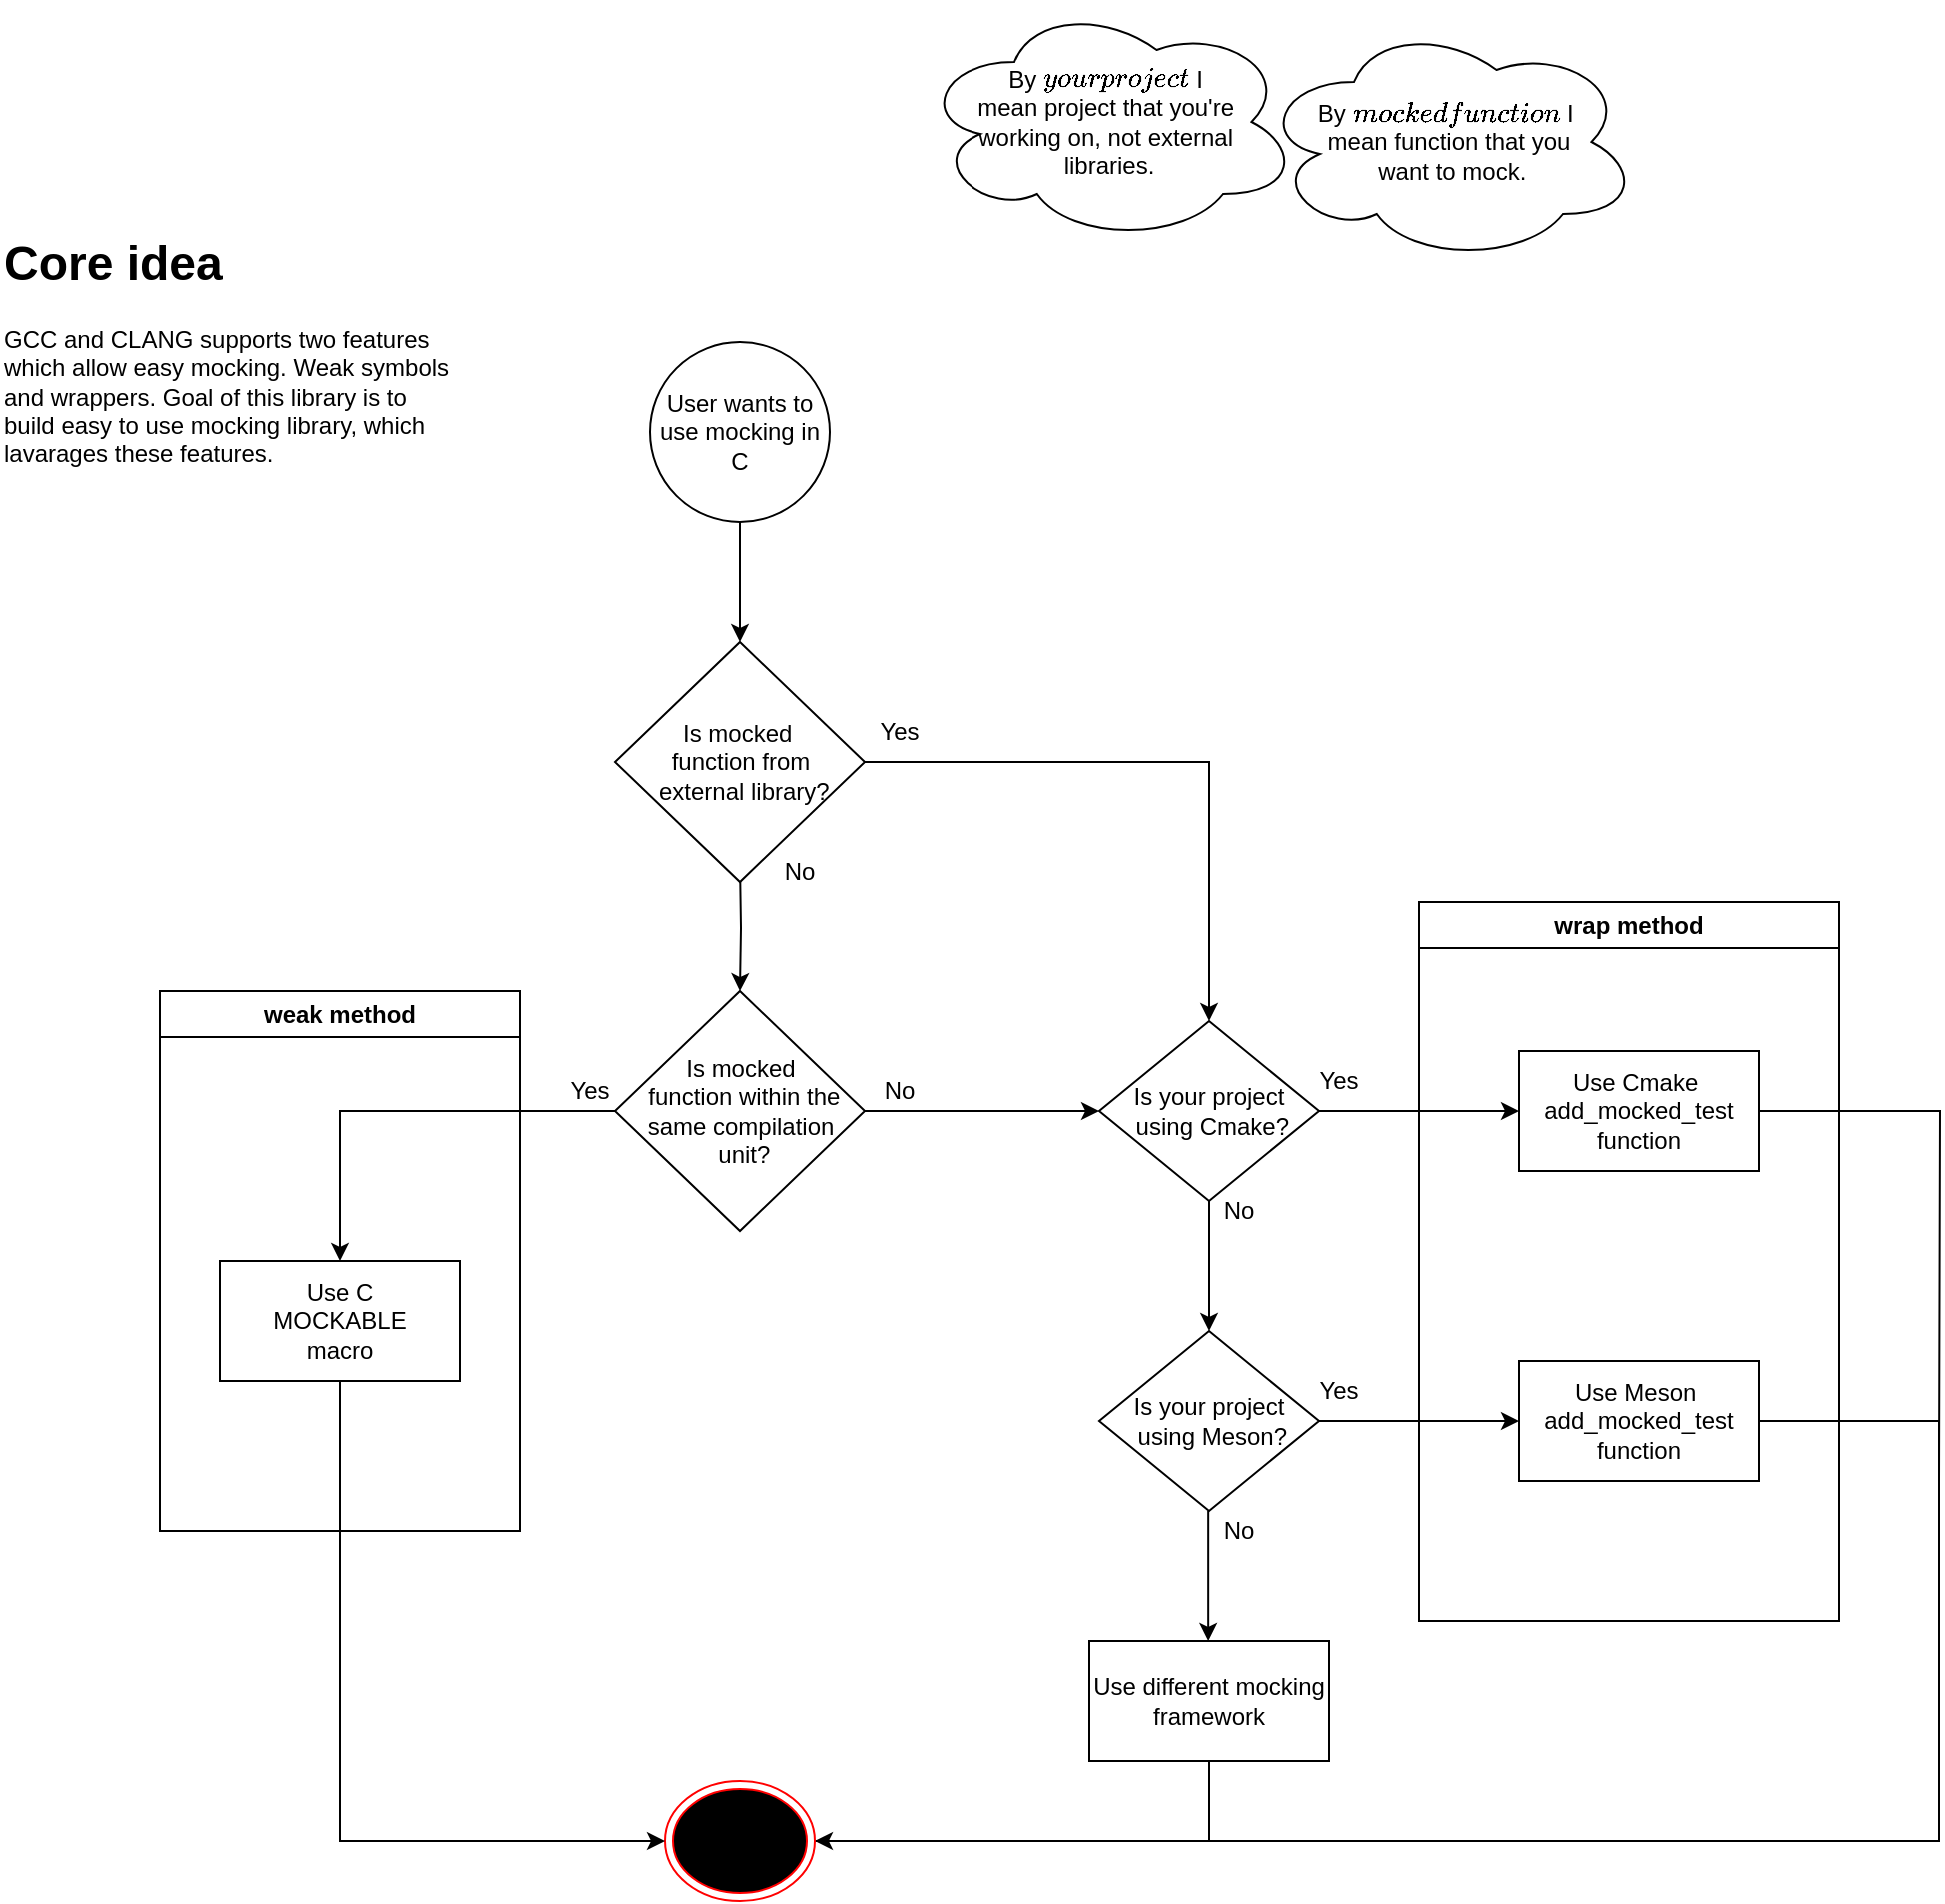 <mxfile version="26.2.9">
  <diagram id="jrMk6QQQgedWax6qJVoh" name="Page-1">
    <mxGraphModel dx="1948" dy="2730" grid="1" gridSize="10" guides="1" tooltips="1" connect="1" arrows="1" fold="1" page="1" pageScale="1" pageWidth="850" pageHeight="1100" math="0" shadow="0">
      <root>
        <mxCell id="0" />
        <mxCell id="1" parent="0" />
        <mxCell id="VTxr0MBzQ0uazpq9PHjl-1" value="&lt;h1 style=&quot;margin-top: 0px;&quot;&gt;Core idea&lt;/h1&gt;&lt;p&gt;GCC and CLANG supports two features which allow easy mocking. Weak symbols and wrappers. Goal of this library is to build easy to use mocking library, which lavarages these features.&lt;/p&gt;" style="text;html=1;whiteSpace=wrap;overflow=hidden;rounded=0;" vertex="1" parent="1">
          <mxGeometry x="150" y="-30" width="230" height="160" as="geometry" />
        </mxCell>
        <mxCell id="VTxr0MBzQ0uazpq9PHjl-8" value="" style="edgeStyle=orthogonalEdgeStyle;rounded=0;orthogonalLoop=1;jettySize=auto;html=1;" edge="1" parent="1" source="VTxr0MBzQ0uazpq9PHjl-4">
          <mxGeometry relative="1" as="geometry">
            <mxPoint x="520" y="180" as="targetPoint" />
          </mxGeometry>
        </mxCell>
        <mxCell id="VTxr0MBzQ0uazpq9PHjl-4" value="User wants to use mocking in C" style="ellipse;whiteSpace=wrap;html=1;aspect=fixed;" vertex="1" parent="1">
          <mxGeometry x="475" y="30" width="90" height="90" as="geometry" />
        </mxCell>
        <mxCell id="VTxr0MBzQ0uazpq9PHjl-34" value="" style="edgeStyle=orthogonalEdgeStyle;rounded=0;orthogonalLoop=1;jettySize=auto;html=1;" edge="1" parent="1" target="VTxr0MBzQ0uazpq9PHjl-33">
          <mxGeometry relative="1" as="geometry">
            <mxPoint x="520" y="290" as="sourcePoint" />
          </mxGeometry>
        </mxCell>
        <mxCell id="VTxr0MBzQ0uazpq9PHjl-9" value="" style="endArrow=classic;html=1;rounded=0;exitX=1;exitY=0.5;exitDx=0;exitDy=0;entryX=0.5;entryY=0;entryDx=0;entryDy=0;" edge="1" parent="1" source="VTxr0MBzQ0uazpq9PHjl-47" target="VTxr0MBzQ0uazpq9PHjl-10">
          <mxGeometry width="50" height="50" relative="1" as="geometry">
            <mxPoint x="570" y="235" as="sourcePoint" />
            <mxPoint x="620" y="180" as="targetPoint" />
            <Array as="points">
              <mxPoint x="755" y="240" />
            </Array>
          </mxGeometry>
        </mxCell>
        <mxCell id="VTxr0MBzQ0uazpq9PHjl-16" value="" style="edgeStyle=orthogonalEdgeStyle;rounded=0;orthogonalLoop=1;jettySize=auto;html=1;" edge="1" parent="1" source="VTxr0MBzQ0uazpq9PHjl-10" target="VTxr0MBzQ0uazpq9PHjl-13">
          <mxGeometry relative="1" as="geometry">
            <mxPoint x="945" y="395" as="targetPoint" />
          </mxGeometry>
        </mxCell>
        <mxCell id="VTxr0MBzQ0uazpq9PHjl-22" value="" style="edgeStyle=orthogonalEdgeStyle;rounded=0;orthogonalLoop=1;jettySize=auto;html=1;" edge="1" parent="1" source="VTxr0MBzQ0uazpq9PHjl-10" target="VTxr0MBzQ0uazpq9PHjl-20">
          <mxGeometry relative="1" as="geometry" />
        </mxCell>
        <mxCell id="VTxr0MBzQ0uazpq9PHjl-10" value="Is your project&lt;div&gt;&amp;nbsp;using Cmake?&lt;/div&gt;" style="rhombus;whiteSpace=wrap;html=1;" vertex="1" parent="1">
          <mxGeometry x="700" y="370" width="110" height="90" as="geometry" />
        </mxCell>
        <mxCell id="VTxr0MBzQ0uazpq9PHjl-11" value="By `your project` I&amp;nbsp;&lt;div&gt;mean&amp;nbsp;&lt;span style=&quot;background-color: transparent; color: light-dark(rgb(0, 0, 0), rgb(255, 255, 255));&quot;&gt;project that you&#39;re&amp;nbsp;&lt;/span&gt;&lt;div&gt;working on, not external&amp;nbsp;&lt;/div&gt;&lt;div&gt;libraries.&lt;/div&gt;&lt;/div&gt;" style="ellipse;shape=cloud;whiteSpace=wrap;html=1;" vertex="1" parent="1">
          <mxGeometry x="610" y="-140" width="190" height="120" as="geometry" />
        </mxCell>
        <mxCell id="VTxr0MBzQ0uazpq9PHjl-52" value="" style="edgeStyle=orthogonalEdgeStyle;rounded=0;orthogonalLoop=1;jettySize=auto;html=1;endArrow=none;startFill=0;" edge="1" parent="1" source="VTxr0MBzQ0uazpq9PHjl-13">
          <mxGeometry relative="1" as="geometry">
            <mxPoint x="1120" y="600" as="targetPoint" />
          </mxGeometry>
        </mxCell>
        <mxCell id="VTxr0MBzQ0uazpq9PHjl-13" value="Use Cmake&amp;nbsp;&lt;br&gt;add_mocked_test&lt;div&gt;function&lt;/div&gt;" style="rounded=0;whiteSpace=wrap;html=1;" vertex="1" parent="1">
          <mxGeometry x="910" y="385" width="120" height="60" as="geometry" />
        </mxCell>
        <mxCell id="VTxr0MBzQ0uazpq9PHjl-14" value="wrap method" style="swimlane;whiteSpace=wrap;html=1;" vertex="1" parent="1">
          <mxGeometry x="860" y="310" width="210" height="360" as="geometry" />
        </mxCell>
        <mxCell id="VTxr0MBzQ0uazpq9PHjl-18" value="Yes" style="text;html=1;align=center;verticalAlign=middle;whiteSpace=wrap;rounded=0;" vertex="1" parent="1">
          <mxGeometry x="790" y="385" width="60" height="30" as="geometry" />
        </mxCell>
        <mxCell id="VTxr0MBzQ0uazpq9PHjl-19" value="" style="edgeStyle=orthogonalEdgeStyle;rounded=0;orthogonalLoop=1;jettySize=auto;html=1;" edge="1" parent="1" source="VTxr0MBzQ0uazpq9PHjl-20" target="VTxr0MBzQ0uazpq9PHjl-21">
          <mxGeometry relative="1" as="geometry">
            <mxPoint x="945" y="570" as="targetPoint" />
          </mxGeometry>
        </mxCell>
        <mxCell id="VTxr0MBzQ0uazpq9PHjl-20" value="Is your project&lt;div&gt;&amp;nbsp;using Meson?&lt;/div&gt;" style="rhombus;whiteSpace=wrap;html=1;" vertex="1" parent="1">
          <mxGeometry x="700" y="525" width="110" height="90" as="geometry" />
        </mxCell>
        <mxCell id="VTxr0MBzQ0uazpq9PHjl-50" value="" style="edgeStyle=orthogonalEdgeStyle;rounded=0;orthogonalLoop=1;jettySize=auto;html=1;entryX=1;entryY=0.5;entryDx=0;entryDy=0;endArrow=none;startFill=0;" edge="1" parent="1" source="VTxr0MBzQ0uazpq9PHjl-21" target="VTxr0MBzQ0uazpq9PHjl-29">
          <mxGeometry relative="1" as="geometry">
            <mxPoint x="1170" y="570" as="targetPoint" />
            <Array as="points">
              <mxPoint x="1120" y="570" />
              <mxPoint x="1120" y="780" />
            </Array>
          </mxGeometry>
        </mxCell>
        <mxCell id="VTxr0MBzQ0uazpq9PHjl-21" value="Use Meson&amp;nbsp;&lt;br&gt;add_mocked_test&lt;div&gt;function&lt;/div&gt;" style="rounded=0;whiteSpace=wrap;html=1;" vertex="1" parent="1">
          <mxGeometry x="910" y="540" width="120" height="60" as="geometry" />
        </mxCell>
        <mxCell id="VTxr0MBzQ0uazpq9PHjl-23" value="No" style="text;html=1;align=center;verticalAlign=middle;whiteSpace=wrap;rounded=0;" vertex="1" parent="1">
          <mxGeometry x="740" y="450" width="60" height="30" as="geometry" />
        </mxCell>
        <mxCell id="VTxr0MBzQ0uazpq9PHjl-24" value="Yes" style="text;html=1;align=center;verticalAlign=middle;whiteSpace=wrap;rounded=0;" vertex="1" parent="1">
          <mxGeometry x="790" y="540" width="60" height="30" as="geometry" />
        </mxCell>
        <mxCell id="VTxr0MBzQ0uazpq9PHjl-25" value="" style="edgeStyle=orthogonalEdgeStyle;rounded=0;orthogonalLoop=1;jettySize=auto;html=1;" edge="1" parent="1">
          <mxGeometry relative="1" as="geometry">
            <mxPoint x="754.58" y="615" as="sourcePoint" />
            <mxPoint x="754.58" y="680" as="targetPoint" />
          </mxGeometry>
        </mxCell>
        <mxCell id="VTxr0MBzQ0uazpq9PHjl-27" value="No" style="text;html=1;align=center;verticalAlign=middle;whiteSpace=wrap;rounded=0;" vertex="1" parent="1">
          <mxGeometry x="740" y="610" width="60" height="30" as="geometry" />
        </mxCell>
        <mxCell id="VTxr0MBzQ0uazpq9PHjl-31" value="" style="edgeStyle=orthogonalEdgeStyle;rounded=0;orthogonalLoop=1;jettySize=auto;html=1;entryX=1;entryY=0.5;entryDx=0;entryDy=0;" edge="1" parent="1" source="VTxr0MBzQ0uazpq9PHjl-28" target="VTxr0MBzQ0uazpq9PHjl-29">
          <mxGeometry relative="1" as="geometry">
            <mxPoint x="555" y="710" as="targetPoint" />
            <Array as="points">
              <mxPoint x="755" y="780" />
            </Array>
          </mxGeometry>
        </mxCell>
        <mxCell id="VTxr0MBzQ0uazpq9PHjl-28" value="Use different mocking framework" style="rounded=0;whiteSpace=wrap;html=1;" vertex="1" parent="1">
          <mxGeometry x="695" y="680" width="120" height="60" as="geometry" />
        </mxCell>
        <mxCell id="VTxr0MBzQ0uazpq9PHjl-29" value="" style="ellipse;html=1;shape=endState;fillColor=#000000;strokeColor=#ff0000;" vertex="1" parent="1">
          <mxGeometry x="482.5" y="750" width="75" height="60" as="geometry" />
        </mxCell>
        <mxCell id="VTxr0MBzQ0uazpq9PHjl-32" value="Yes" style="text;html=1;align=center;verticalAlign=middle;whiteSpace=wrap;rounded=0;" vertex="1" parent="1">
          <mxGeometry x="570" y="210" width="60" height="30" as="geometry" />
        </mxCell>
        <mxCell id="VTxr0MBzQ0uazpq9PHjl-36" value="" style="edgeStyle=orthogonalEdgeStyle;rounded=0;orthogonalLoop=1;jettySize=auto;html=1;" edge="1" parent="1" source="VTxr0MBzQ0uazpq9PHjl-33" target="VTxr0MBzQ0uazpq9PHjl-10">
          <mxGeometry relative="1" as="geometry" />
        </mxCell>
        <mxCell id="VTxr0MBzQ0uazpq9PHjl-41" value="" style="edgeStyle=orthogonalEdgeStyle;rounded=0;orthogonalLoop=1;jettySize=auto;html=1;entryX=0.5;entryY=0;entryDx=0;entryDy=0;" edge="1" parent="1" source="VTxr0MBzQ0uazpq9PHjl-33" target="VTxr0MBzQ0uazpq9PHjl-43">
          <mxGeometry relative="1" as="geometry">
            <mxPoint x="325" y="460" as="targetPoint" />
          </mxGeometry>
        </mxCell>
        <mxCell id="VTxr0MBzQ0uazpq9PHjl-33" value="Is&amp;nbsp;&lt;span style=&quot;background-color: transparent; color: light-dark(rgb(0, 0, 0), rgb(255, 255, 255));&quot;&gt;mocked&lt;/span&gt;&lt;div&gt;&lt;span style=&quot;background-color: transparent; color: light-dark(rgb(0, 0, 0), rgb(255, 255, 255));&quot;&gt;&amp;nbsp;function&amp;nbsp;&lt;/span&gt;&lt;span style=&quot;background-color: transparent; color: light-dark(rgb(0, 0, 0), rgb(255, 255, 255));&quot;&gt;within the same compilation&lt;/span&gt;&lt;/div&gt;&lt;div&gt;&lt;span style=&quot;background-color: transparent; color: light-dark(rgb(0, 0, 0), rgb(255, 255, 255));&quot;&gt;&amp;nbsp;unit&lt;/span&gt;&lt;span style=&quot;background-color: transparent; color: light-dark(rgb(0, 0, 0), rgb(255, 255, 255));&quot;&gt;?&lt;/span&gt;&lt;/div&gt;" style="rhombus;whiteSpace=wrap;html=1;" vertex="1" parent="1">
          <mxGeometry x="457.5" y="355" width="125" height="120" as="geometry" />
        </mxCell>
        <mxCell id="VTxr0MBzQ0uazpq9PHjl-35" value="No" style="text;html=1;align=center;verticalAlign=middle;whiteSpace=wrap;rounded=0;" vertex="1" parent="1">
          <mxGeometry x="520" y="280" width="60" height="30" as="geometry" />
        </mxCell>
        <mxCell id="VTxr0MBzQ0uazpq9PHjl-37" value="Yes" style="text;html=1;align=center;verticalAlign=middle;whiteSpace=wrap;rounded=0;" vertex="1" parent="1">
          <mxGeometry x="415" y="390" width="60" height="30" as="geometry" />
        </mxCell>
        <mxCell id="VTxr0MBzQ0uazpq9PHjl-42" value="No" style="text;html=1;align=center;verticalAlign=middle;whiteSpace=wrap;rounded=0;" vertex="1" parent="1">
          <mxGeometry x="570" y="390" width="60" height="30" as="geometry" />
        </mxCell>
        <mxCell id="VTxr0MBzQ0uazpq9PHjl-45" value="" style="edgeStyle=orthogonalEdgeStyle;rounded=0;orthogonalLoop=1;jettySize=auto;html=1;entryX=0;entryY=0.5;entryDx=0;entryDy=0;" edge="1" parent="1" source="VTxr0MBzQ0uazpq9PHjl-43" target="VTxr0MBzQ0uazpq9PHjl-29">
          <mxGeometry relative="1" as="geometry">
            <mxPoint x="320" y="630" as="targetPoint" />
            <Array as="points">
              <mxPoint x="320" y="780" />
            </Array>
          </mxGeometry>
        </mxCell>
        <mxCell id="VTxr0MBzQ0uazpq9PHjl-46" value="weak method" style="swimlane;whiteSpace=wrap;html=1;" vertex="1" parent="1">
          <mxGeometry x="230" y="355" width="180" height="270" as="geometry" />
        </mxCell>
        <mxCell id="VTxr0MBzQ0uazpq9PHjl-43" value="Use C&lt;br&gt;MOCKABLE&lt;br&gt;macro" style="rounded=0;whiteSpace=wrap;html=1;" vertex="1" parent="VTxr0MBzQ0uazpq9PHjl-46">
          <mxGeometry x="30" y="135" width="120" height="60" as="geometry" />
        </mxCell>
        <mxCell id="VTxr0MBzQ0uazpq9PHjl-47" value="Is mocked&amp;nbsp;&lt;div&gt;function from&lt;/div&gt;&lt;div&gt;&amp;nbsp;external library?&lt;/div&gt;" style="rhombus;whiteSpace=wrap;html=1;" vertex="1" parent="1">
          <mxGeometry x="457.5" y="180" width="125" height="120" as="geometry" />
        </mxCell>
        <mxCell id="VTxr0MBzQ0uazpq9PHjl-48" value="By `mocked function` I&amp;nbsp;&lt;div&gt;mean&amp;nbsp;&lt;span style=&quot;background-color: transparent; color: light-dark(rgb(0, 0, 0), rgb(255, 255, 255));&quot;&gt;function that you&lt;/span&gt;&lt;/div&gt;&lt;div&gt;&lt;span style=&quot;background-color: transparent; color: light-dark(rgb(0, 0, 0), rgb(255, 255, 255));&quot;&gt;&amp;nbsp;want to mock&lt;/span&gt;&lt;span style=&quot;background-color: transparent; color: light-dark(rgb(0, 0, 0), rgb(255, 255, 255));&quot;&gt;.&lt;/span&gt;&lt;/div&gt;" style="ellipse;shape=cloud;whiteSpace=wrap;html=1;" vertex="1" parent="1">
          <mxGeometry x="780" y="-130" width="190" height="120" as="geometry" />
        </mxCell>
      </root>
    </mxGraphModel>
  </diagram>
</mxfile>
